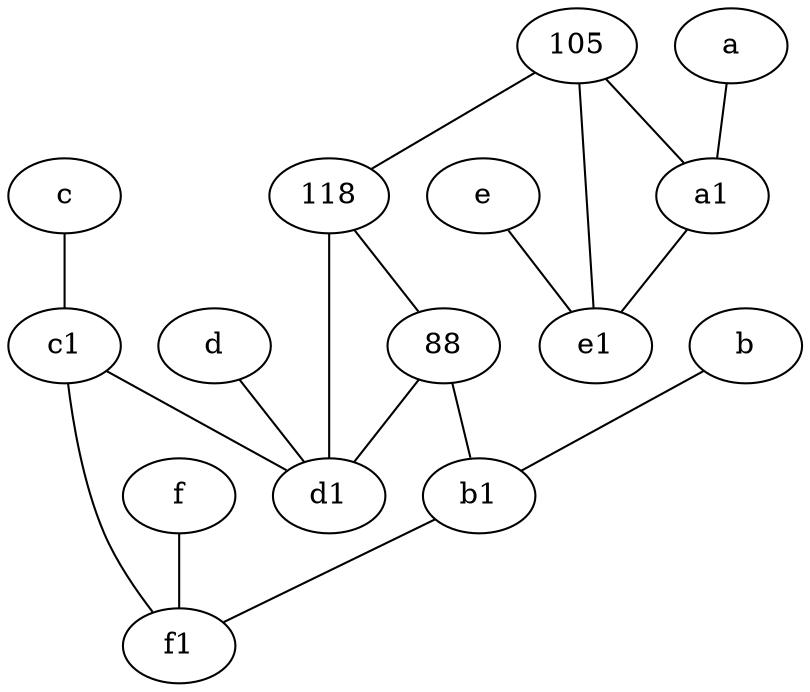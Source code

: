 graph {
	node [labelfontsize=50]
	d [labelfontsize=50 pos="2,5!"]
	b1 [labelfontsize=50 pos="9,4!"]
	d1 [labelfontsize=50 pos="3,5!"]
	c1 [labelfontsize=50 pos="4.5,3!"]
	c [labelfontsize=50 pos="4.5,2!"]
	105 [labelfontsize=50]
	88 [labelfontsize=50]
	a [labelfontsize=50 pos="8,2!"]
	b [labelfontsize=50 pos="10,4!"]
	f1 [labelfontsize=50 pos="3,8!"]
	118 [labelfontsize=50]
	e [labelfontsize=50 pos="7,9!"]
	f [labelfontsize=50 pos="3,9!"]
	e1 [labelfontsize=50 pos="7,7!"]
	a1 [labelfontsize=50 pos="8,3!"]
	118 -- d1
	c1 -- d1
	105 -- 118
	e -- e1
	a1 -- e1
	88 -- b1
	b -- b1
	d -- d1
	b1 -- f1
	c1 -- f1
	a -- a1
	f -- f1
	88 -- d1
	105 -- e1
	105 -- a1
	c -- c1
	118 -- 88
}
